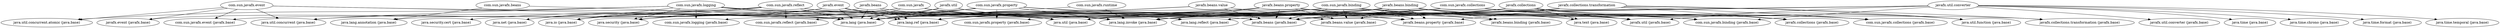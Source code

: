 digraph "javafx.base" {
    // Path: /Users/claudiorosati/Projects/GitHubX/XAOS/xaos.demos.module/xaos.demos.simple.application.module/target/./installer-input/javafx-base-11.0.2-mac.jar
   "com.sun.javafx"                                   -> "java.io (java.base)";
   "com.sun.javafx"                                   -> "java.lang (java.base)";
   "com.sun.javafx"                                   -> "java.lang.invoke (java.base)";
   "com.sun.javafx"                                   -> "java.net (java.base)";
   "com.sun.javafx"                                   -> "java.security (java.base)";
   "com.sun.javafx"                                   -> "java.util (java.base)";
   "com.sun.javafx"                                   -> "javafx.util (javafx.base)";
   "com.sun.javafx.beans"                             -> "java.lang (java.base)";
   "com.sun.javafx.beans"                             -> "java.lang.annotation (java.base)";
   "com.sun.javafx.binding"                           -> "com.sun.javafx.binding (javafx.base)";
   "com.sun.javafx.binding"                           -> "com.sun.javafx.logging (javafx.base)";
   "com.sun.javafx.binding"                           -> "com.sun.javafx.property (javafx.base)";
   "com.sun.javafx.binding"                           -> "java.lang (java.base)";
   "com.sun.javafx.binding"                           -> "java.lang.invoke (java.base)";
   "com.sun.javafx.binding"                           -> "java.lang.ref (java.base)";
   "com.sun.javafx.binding"                           -> "java.text (java.base)";
   "com.sun.javafx.binding"                           -> "java.util (java.base)";
   "com.sun.javafx.binding"                           -> "java.util.function (java.base)";
   "com.sun.javafx.binding"                           -> "javafx.beans (javafx.base)";
   "com.sun.javafx.binding"                           -> "javafx.beans.binding (javafx.base)";
   "com.sun.javafx.binding"                           -> "javafx.beans.property (javafx.base)";
   "com.sun.javafx.binding"                           -> "javafx.beans.value (javafx.base)";
   "com.sun.javafx.binding"                           -> "javafx.collections (javafx.base)";
   "com.sun.javafx.binding"                           -> "javafx.util (javafx.base)";
   "com.sun.javafx.collections"                       -> "com.sun.javafx.binding (javafx.base)";
   "com.sun.javafx.collections"                       -> "com.sun.javafx.collections (javafx.base)";
   "com.sun.javafx.collections"                       -> "java.lang (java.base)";
   "com.sun.javafx.collections"                       -> "java.lang.invoke (java.base)";
   "com.sun.javafx.collections"                       -> "java.lang.reflect (java.base)";
   "com.sun.javafx.collections"                       -> "java.util (java.base)";
   "com.sun.javafx.collections"                       -> "javafx.beans (javafx.base)";
   "com.sun.javafx.collections"                       -> "javafx.collections (javafx.base)";
   "com.sun.javafx.collections"                       -> "javafx.util (javafx.base)";
   "com.sun.javafx.event"                             -> "com.sun.javafx.event (javafx.base)";
   "com.sun.javafx.event"                             -> "java.lang (java.base)";
   "com.sun.javafx.event"                             -> "java.util (java.base)";
   "com.sun.javafx.event"                             -> "java.util.concurrent (java.base)";
   "com.sun.javafx.event"                             -> "java.util.concurrent.atomic (java.base)";
   "com.sun.javafx.event"                             -> "javafx.event (javafx.base)";
   "com.sun.javafx.logging"                           -> "com.sun.javafx.logging (javafx.base)";
   "com.sun.javafx.logging"                           -> "java.io (java.base)";
   "com.sun.javafx.logging"                           -> "java.lang (java.base)";
   "com.sun.javafx.logging"                           -> "java.lang.invoke (java.base)";
   "com.sun.javafx.logging"                           -> "java.lang.ref (java.base)";
   "com.sun.javafx.logging"                           -> "java.security (java.base)";
   "com.sun.javafx.logging"                           -> "java.util (java.base)";
   "com.sun.javafx.logging"                           -> "java.util.concurrent (java.base)";
   "com.sun.javafx.logging"                           -> "java.util.concurrent.atomic (java.base)";
   "com.sun.javafx.property"                          -> "com.sun.javafx.property (javafx.base)";
   "com.sun.javafx.property"                          -> "com.sun.javafx.reflect (javafx.base)";
   "com.sun.javafx.property"                          -> "java.io (java.base)";
   "com.sun.javafx.property"                          -> "java.lang (java.base)";
   "com.sun.javafx.property"                          -> "java.lang.invoke (java.base)";
   "com.sun.javafx.property"                          -> "java.lang.reflect (java.base)";
   "com.sun.javafx.property"                          -> "java.security (java.base)";
   "com.sun.javafx.property"                          -> "javafx.beans.property (javafx.base)";
   "com.sun.javafx.reflect"                           -> "com.sun.javafx.reflect (javafx.base)";
   "com.sun.javafx.reflect"                           -> "java.io (java.base)";
   "com.sun.javafx.reflect"                           -> "java.lang (java.base)";
   "com.sun.javafx.reflect"                           -> "java.lang.invoke (java.base)";
   "com.sun.javafx.reflect"                           -> "java.lang.reflect (java.base)";
   "com.sun.javafx.reflect"                           -> "java.net (java.base)";
   "com.sun.javafx.reflect"                           -> "java.security (java.base)";
   "com.sun.javafx.reflect"                           -> "java.security.cert (java.base)";
   "com.sun.javafx.reflect"                           -> "java.util (java.base)";
   "com.sun.javafx.runtime"                           -> "java.lang (java.base)";
   "com.sun.javafx.runtime"                           -> "java.lang.invoke (java.base)";
   "javafx.beans"                                     -> "java.lang (java.base)";
   "javafx.beans"                                     -> "java.lang.annotation (java.base)";
   "javafx.beans"                                     -> "java.lang.ref (java.base)";
   "javafx.beans"                                     -> "javafx.beans (javafx.base)";
   "javafx.beans.binding"                             -> "com.sun.javafx.binding (javafx.base)";
   "javafx.beans.binding"                             -> "com.sun.javafx.collections (javafx.base)";
   "javafx.beans.binding"                             -> "java.lang (java.base)";
   "javafx.beans.binding"                             -> "java.lang.invoke (java.base)";
   "javafx.beans.binding"                             -> "java.lang.ref (java.base)";
   "javafx.beans.binding"                             -> "java.text (java.base)";
   "javafx.beans.binding"                             -> "java.util (java.base)";
   "javafx.beans.binding"                             -> "java.util.concurrent (java.base)";
   "javafx.beans.binding"                             -> "javafx.beans (javafx.base)";
   "javafx.beans.binding"                             -> "javafx.beans.binding (javafx.base)";
   "javafx.beans.binding"                             -> "javafx.beans.property (javafx.base)";
   "javafx.beans.binding"                             -> "javafx.beans.value (javafx.base)";
   "javafx.beans.binding"                             -> "javafx.collections (javafx.base)";
   "javafx.beans.binding"                             -> "javafx.util (javafx.base)";
   "javafx.beans.property"                            -> "com.sun.javafx.binding (javafx.base)";
   "javafx.beans.property"                            -> "java.lang (java.base)";
   "javafx.beans.property"                            -> "java.lang.invoke (java.base)";
   "javafx.beans.property"                            -> "java.lang.ref (java.base)";
   "javafx.beans.property"                            -> "java.security (java.base)";
   "javafx.beans.property"                            -> "java.text (java.base)";
   "javafx.beans.property"                            -> "javafx.beans (javafx.base)";
   "javafx.beans.property"                            -> "javafx.beans.binding (javafx.base)";
   "javafx.beans.property"                            -> "javafx.beans.property (javafx.base)";
   "javafx.beans.property"                            -> "javafx.beans.value (javafx.base)";
   "javafx.beans.property"                            -> "javafx.util (javafx.base)";
   "javafx.beans.value"                               -> "java.lang (java.base)";
   "javafx.beans.value"                               -> "java.lang.ref (java.base)";
   "javafx.beans.value"                               -> "javafx.beans (javafx.base)";
   "javafx.beans.value"                               -> "javafx.beans.value (javafx.base)";
   "javafx.collections"                               -> "com.sun.javafx.collections (javafx.base)";
   "javafx.collections"                               -> "java.lang (java.base)";
   "javafx.collections"                               -> "java.lang.invoke (java.base)";
   "javafx.collections"                               -> "java.lang.ref (java.base)";
   "javafx.collections"                               -> "java.lang.reflect (java.base)";
   "javafx.collections"                               -> "java.text (java.base)";
   "javafx.collections"                               -> "java.util (java.base)";
   "javafx.collections"                               -> "java.util.function (java.base)";
   "javafx.collections"                               -> "javafx.beans (javafx.base)";
   "javafx.collections"                               -> "javafx.collections (javafx.base)";
   "javafx.collections"                               -> "javafx.collections.transformation (javafx.base)";
   "javafx.collections"                               -> "javafx.util (javafx.base)";
   "javafx.collections.transformation"                -> "com.sun.javafx.collections (javafx.base)";
   "javafx.collections.transformation"                -> "java.lang (java.base)";
   "javafx.collections.transformation"                -> "java.lang.invoke (java.base)";
   "javafx.collections.transformation"                -> "java.util (java.base)";
   "javafx.collections.transformation"                -> "java.util.function (java.base)";
   "javafx.collections.transformation"                -> "javafx.beans (javafx.base)";
   "javafx.collections.transformation"                -> "javafx.beans.property (javafx.base)";
   "javafx.collections.transformation"                -> "javafx.collections (javafx.base)";
   "javafx.collections.transformation"                -> "javafx.collections.transformation (javafx.base)";
   "javafx.event"                                     -> "com.sun.javafx.event (javafx.base)";
   "javafx.event"                                     -> "java.io (java.base)";
   "javafx.event"                                     -> "java.lang (java.base)";
   "javafx.event"                                     -> "java.lang.invoke (java.base)";
   "javafx.event"                                     -> "java.lang.ref (java.base)";
   "javafx.event"                                     -> "java.util (java.base)";
   "javafx.event"                                     -> "javafx.beans (javafx.base)";
   "javafx.event"                                     -> "javafx.event (javafx.base)";
   "javafx.util"                                      -> "java.io (java.base)";
   "javafx.util"                                      -> "java.lang (java.base)";
   "javafx.util"                                      -> "java.lang.invoke (java.base)";
   "javafx.util"                                      -> "java.security (java.base)";
   "javafx.util"                                      -> "javafx.beans (javafx.base)";
   "javafx.util.converter"                            -> "com.sun.javafx.binding (javafx.base)";
   "javafx.util.converter"                            -> "java.lang (java.base)";
   "javafx.util.converter"                            -> "java.lang.invoke (java.base)";
   "javafx.util.converter"                            -> "java.time (java.base)";
   "javafx.util.converter"                            -> "java.time.chrono (java.base)";
   "javafx.util.converter"                            -> "java.time.format (java.base)";
   "javafx.util.converter"                            -> "java.time.temporal (java.base)";
   "javafx.util.converter"                            -> "java.util (java.base)";
   "javafx.util.converter"                            -> "javafx.util (javafx.base)";
   "javafx.util.converter"                            -> "javafx.util.converter (javafx.base)";
}
